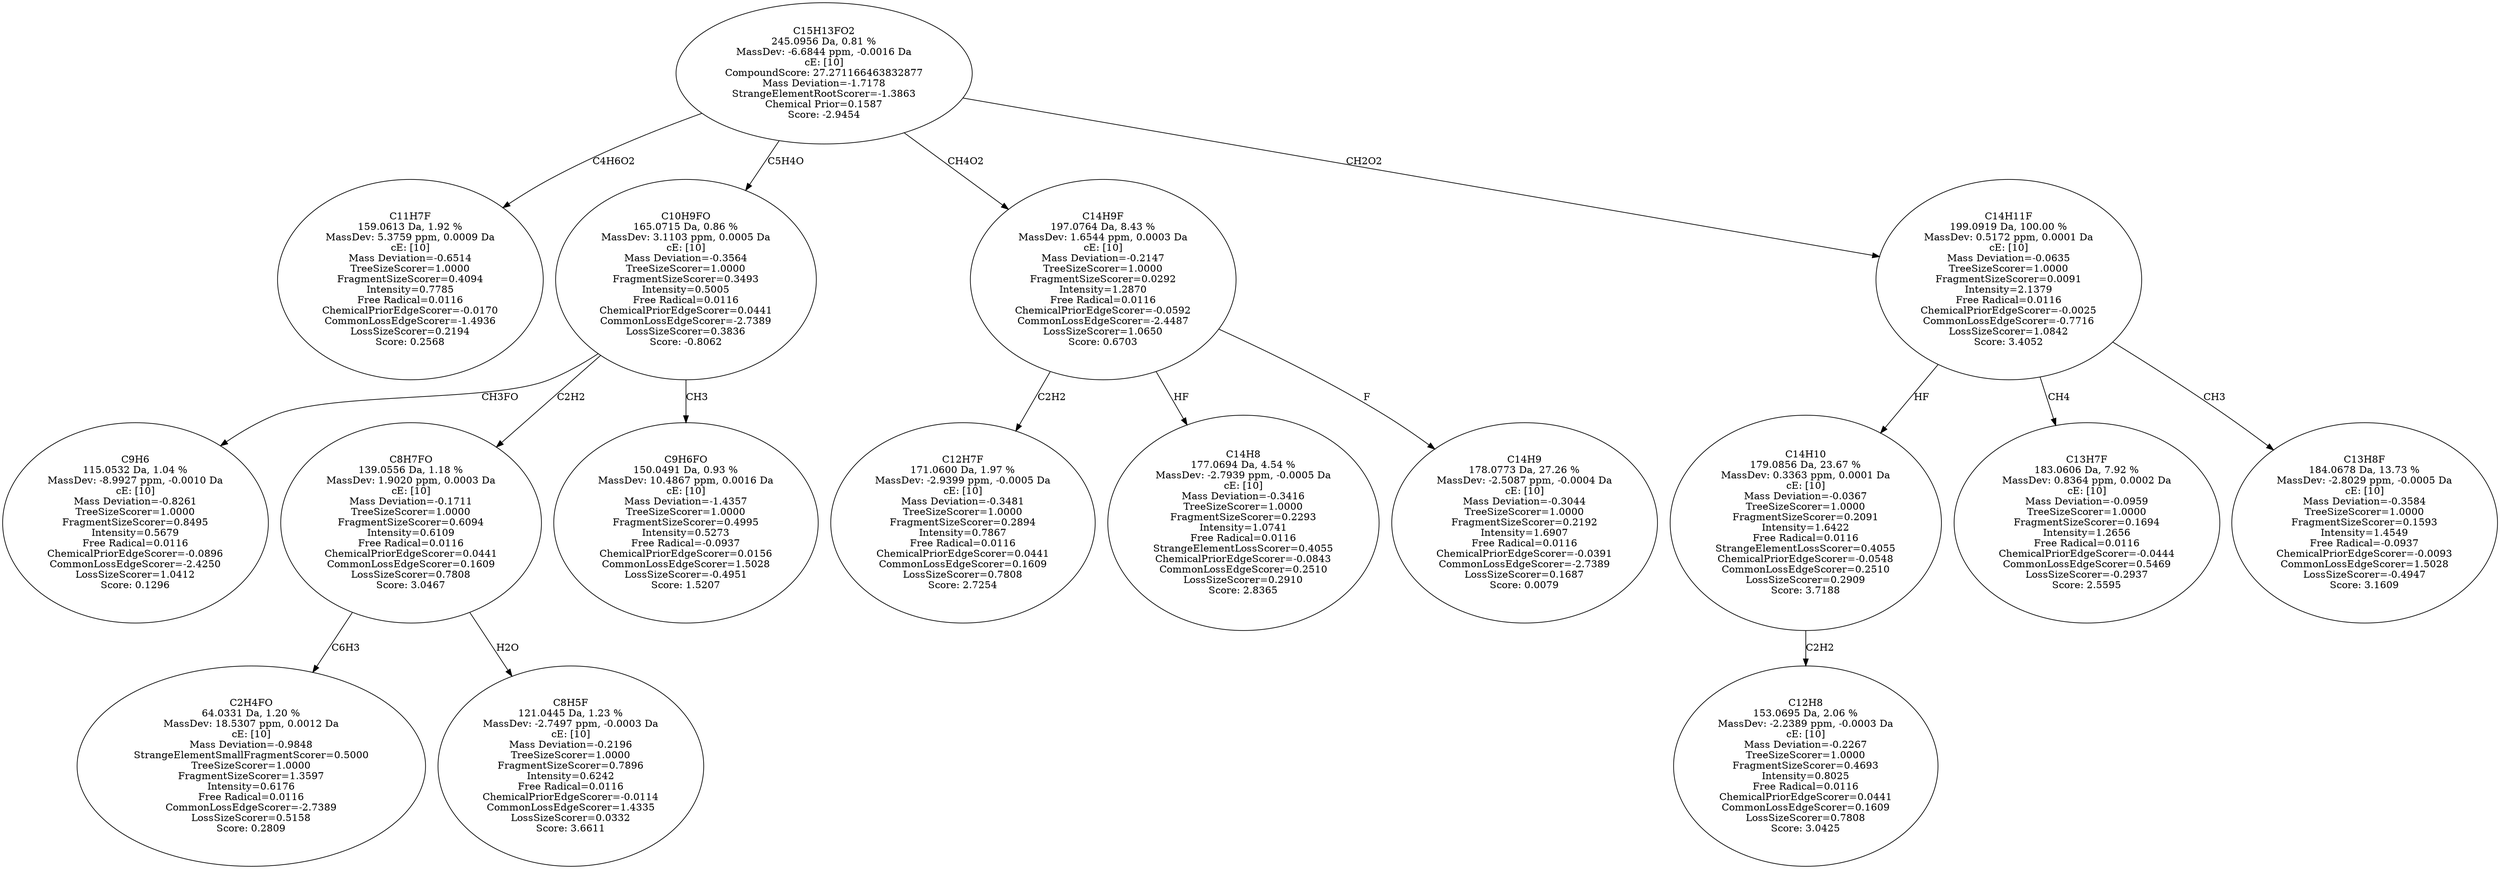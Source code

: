 strict digraph {
v1 [label="C11H7F\n159.0613 Da, 1.92 %\nMassDev: 5.3759 ppm, 0.0009 Da\ncE: [10]\nMass Deviation=-0.6514\nTreeSizeScorer=1.0000\nFragmentSizeScorer=0.4094\nIntensity=0.7785\nFree Radical=0.0116\nChemicalPriorEdgeScorer=-0.0170\nCommonLossEdgeScorer=-1.4936\nLossSizeScorer=0.2194\nScore: 0.2568"];
v2 [label="C9H6\n115.0532 Da, 1.04 %\nMassDev: -8.9927 ppm, -0.0010 Da\ncE: [10]\nMass Deviation=-0.8261\nTreeSizeScorer=1.0000\nFragmentSizeScorer=0.8495\nIntensity=0.5679\nFree Radical=0.0116\nChemicalPriorEdgeScorer=-0.0896\nCommonLossEdgeScorer=-2.4250\nLossSizeScorer=1.0412\nScore: 0.1296"];
v3 [label="C2H4FO\n64.0331 Da, 1.20 %\nMassDev: 18.5307 ppm, 0.0012 Da\ncE: [10]\nMass Deviation=-0.9848\nStrangeElementSmallFragmentScorer=0.5000\nTreeSizeScorer=1.0000\nFragmentSizeScorer=1.3597\nIntensity=0.6176\nFree Radical=0.0116\nCommonLossEdgeScorer=-2.7389\nLossSizeScorer=0.5158\nScore: 0.2809"];
v4 [label="C8H5F\n121.0445 Da, 1.23 %\nMassDev: -2.7497 ppm, -0.0003 Da\ncE: [10]\nMass Deviation=-0.2196\nTreeSizeScorer=1.0000\nFragmentSizeScorer=0.7896\nIntensity=0.6242\nFree Radical=0.0116\nChemicalPriorEdgeScorer=-0.0114\nCommonLossEdgeScorer=1.4335\nLossSizeScorer=0.0332\nScore: 3.6611"];
v5 [label="C8H7FO\n139.0556 Da, 1.18 %\nMassDev: 1.9020 ppm, 0.0003 Da\ncE: [10]\nMass Deviation=-0.1711\nTreeSizeScorer=1.0000\nFragmentSizeScorer=0.6094\nIntensity=0.6109\nFree Radical=0.0116\nChemicalPriorEdgeScorer=0.0441\nCommonLossEdgeScorer=0.1609\nLossSizeScorer=0.7808\nScore: 3.0467"];
v6 [label="C9H6FO\n150.0491 Da, 0.93 %\nMassDev: 10.4867 ppm, 0.0016 Da\ncE: [10]\nMass Deviation=-1.4357\nTreeSizeScorer=1.0000\nFragmentSizeScorer=0.4995\nIntensity=0.5273\nFree Radical=-0.0937\nChemicalPriorEdgeScorer=0.0156\nCommonLossEdgeScorer=1.5028\nLossSizeScorer=-0.4951\nScore: 1.5207"];
v7 [label="C10H9FO\n165.0715 Da, 0.86 %\nMassDev: 3.1103 ppm, 0.0005 Da\ncE: [10]\nMass Deviation=-0.3564\nTreeSizeScorer=1.0000\nFragmentSizeScorer=0.3493\nIntensity=0.5005\nFree Radical=0.0116\nChemicalPriorEdgeScorer=0.0441\nCommonLossEdgeScorer=-2.7389\nLossSizeScorer=0.3836\nScore: -0.8062"];
v8 [label="C12H7F\n171.0600 Da, 1.97 %\nMassDev: -2.9399 ppm, -0.0005 Da\ncE: [10]\nMass Deviation=-0.3481\nTreeSizeScorer=1.0000\nFragmentSizeScorer=0.2894\nIntensity=0.7867\nFree Radical=0.0116\nChemicalPriorEdgeScorer=0.0441\nCommonLossEdgeScorer=0.1609\nLossSizeScorer=0.7808\nScore: 2.7254"];
v9 [label="C14H8\n177.0694 Da, 4.54 %\nMassDev: -2.7939 ppm, -0.0005 Da\ncE: [10]\nMass Deviation=-0.3416\nTreeSizeScorer=1.0000\nFragmentSizeScorer=0.2293\nIntensity=1.0741\nFree Radical=0.0116\nStrangeElementLossScorer=0.4055\nChemicalPriorEdgeScorer=-0.0843\nCommonLossEdgeScorer=0.2510\nLossSizeScorer=0.2910\nScore: 2.8365"];
v10 [label="C14H9\n178.0773 Da, 27.26 %\nMassDev: -2.5087 ppm, -0.0004 Da\ncE: [10]\nMass Deviation=-0.3044\nTreeSizeScorer=1.0000\nFragmentSizeScorer=0.2192\nIntensity=1.6907\nFree Radical=0.0116\nChemicalPriorEdgeScorer=-0.0391\nCommonLossEdgeScorer=-2.7389\nLossSizeScorer=0.1687\nScore: 0.0079"];
v11 [label="C14H9F\n197.0764 Da, 8.43 %\nMassDev: 1.6544 ppm, 0.0003 Da\ncE: [10]\nMass Deviation=-0.2147\nTreeSizeScorer=1.0000\nFragmentSizeScorer=0.0292\nIntensity=1.2870\nFree Radical=0.0116\nChemicalPriorEdgeScorer=-0.0592\nCommonLossEdgeScorer=-2.4487\nLossSizeScorer=1.0650\nScore: 0.6703"];
v12 [label="C12H8\n153.0695 Da, 2.06 %\nMassDev: -2.2389 ppm, -0.0003 Da\ncE: [10]\nMass Deviation=-0.2267\nTreeSizeScorer=1.0000\nFragmentSizeScorer=0.4693\nIntensity=0.8025\nFree Radical=0.0116\nChemicalPriorEdgeScorer=0.0441\nCommonLossEdgeScorer=0.1609\nLossSizeScorer=0.7808\nScore: 3.0425"];
v13 [label="C14H10\n179.0856 Da, 23.67 %\nMassDev: 0.3363 ppm, 0.0001 Da\ncE: [10]\nMass Deviation=-0.0367\nTreeSizeScorer=1.0000\nFragmentSizeScorer=0.2091\nIntensity=1.6422\nFree Radical=0.0116\nStrangeElementLossScorer=0.4055\nChemicalPriorEdgeScorer=-0.0548\nCommonLossEdgeScorer=0.2510\nLossSizeScorer=0.2909\nScore: 3.7188"];
v14 [label="C13H7F\n183.0606 Da, 7.92 %\nMassDev: 0.8364 ppm, 0.0002 Da\ncE: [10]\nMass Deviation=-0.0959\nTreeSizeScorer=1.0000\nFragmentSizeScorer=0.1694\nIntensity=1.2656\nFree Radical=0.0116\nChemicalPriorEdgeScorer=-0.0444\nCommonLossEdgeScorer=0.5469\nLossSizeScorer=-0.2937\nScore: 2.5595"];
v15 [label="C13H8F\n184.0678 Da, 13.73 %\nMassDev: -2.8029 ppm, -0.0005 Da\ncE: [10]\nMass Deviation=-0.3584\nTreeSizeScorer=1.0000\nFragmentSizeScorer=0.1593\nIntensity=1.4549\nFree Radical=-0.0937\nChemicalPriorEdgeScorer=-0.0093\nCommonLossEdgeScorer=1.5028\nLossSizeScorer=-0.4947\nScore: 3.1609"];
v16 [label="C14H11F\n199.0919 Da, 100.00 %\nMassDev: 0.5172 ppm, 0.0001 Da\ncE: [10]\nMass Deviation=-0.0635\nTreeSizeScorer=1.0000\nFragmentSizeScorer=0.0091\nIntensity=2.1379\nFree Radical=0.0116\nChemicalPriorEdgeScorer=-0.0025\nCommonLossEdgeScorer=-0.7716\nLossSizeScorer=1.0842\nScore: 3.4052"];
v17 [label="C15H13FO2\n245.0956 Da, 0.81 %\nMassDev: -6.6844 ppm, -0.0016 Da\ncE: [10]\nCompoundScore: 27.271166463832877\nMass Deviation=-1.7178\nStrangeElementRootScorer=-1.3863\nChemical Prior=0.1587\nScore: -2.9454"];
v17 -> v1 [label="C4H6O2"];
v7 -> v2 [label="CH3FO"];
v5 -> v3 [label="C6H3"];
v5 -> v4 [label="H2O"];
v7 -> v5 [label="C2H2"];
v7 -> v6 [label="CH3"];
v17 -> v7 [label="C5H4O"];
v11 -> v8 [label="C2H2"];
v11 -> v9 [label="HF"];
v11 -> v10 [label="F"];
v17 -> v11 [label="CH4O2"];
v13 -> v12 [label="C2H2"];
v16 -> v13 [label="HF"];
v16 -> v14 [label="CH4"];
v16 -> v15 [label="CH3"];
v17 -> v16 [label="CH2O2"];
}